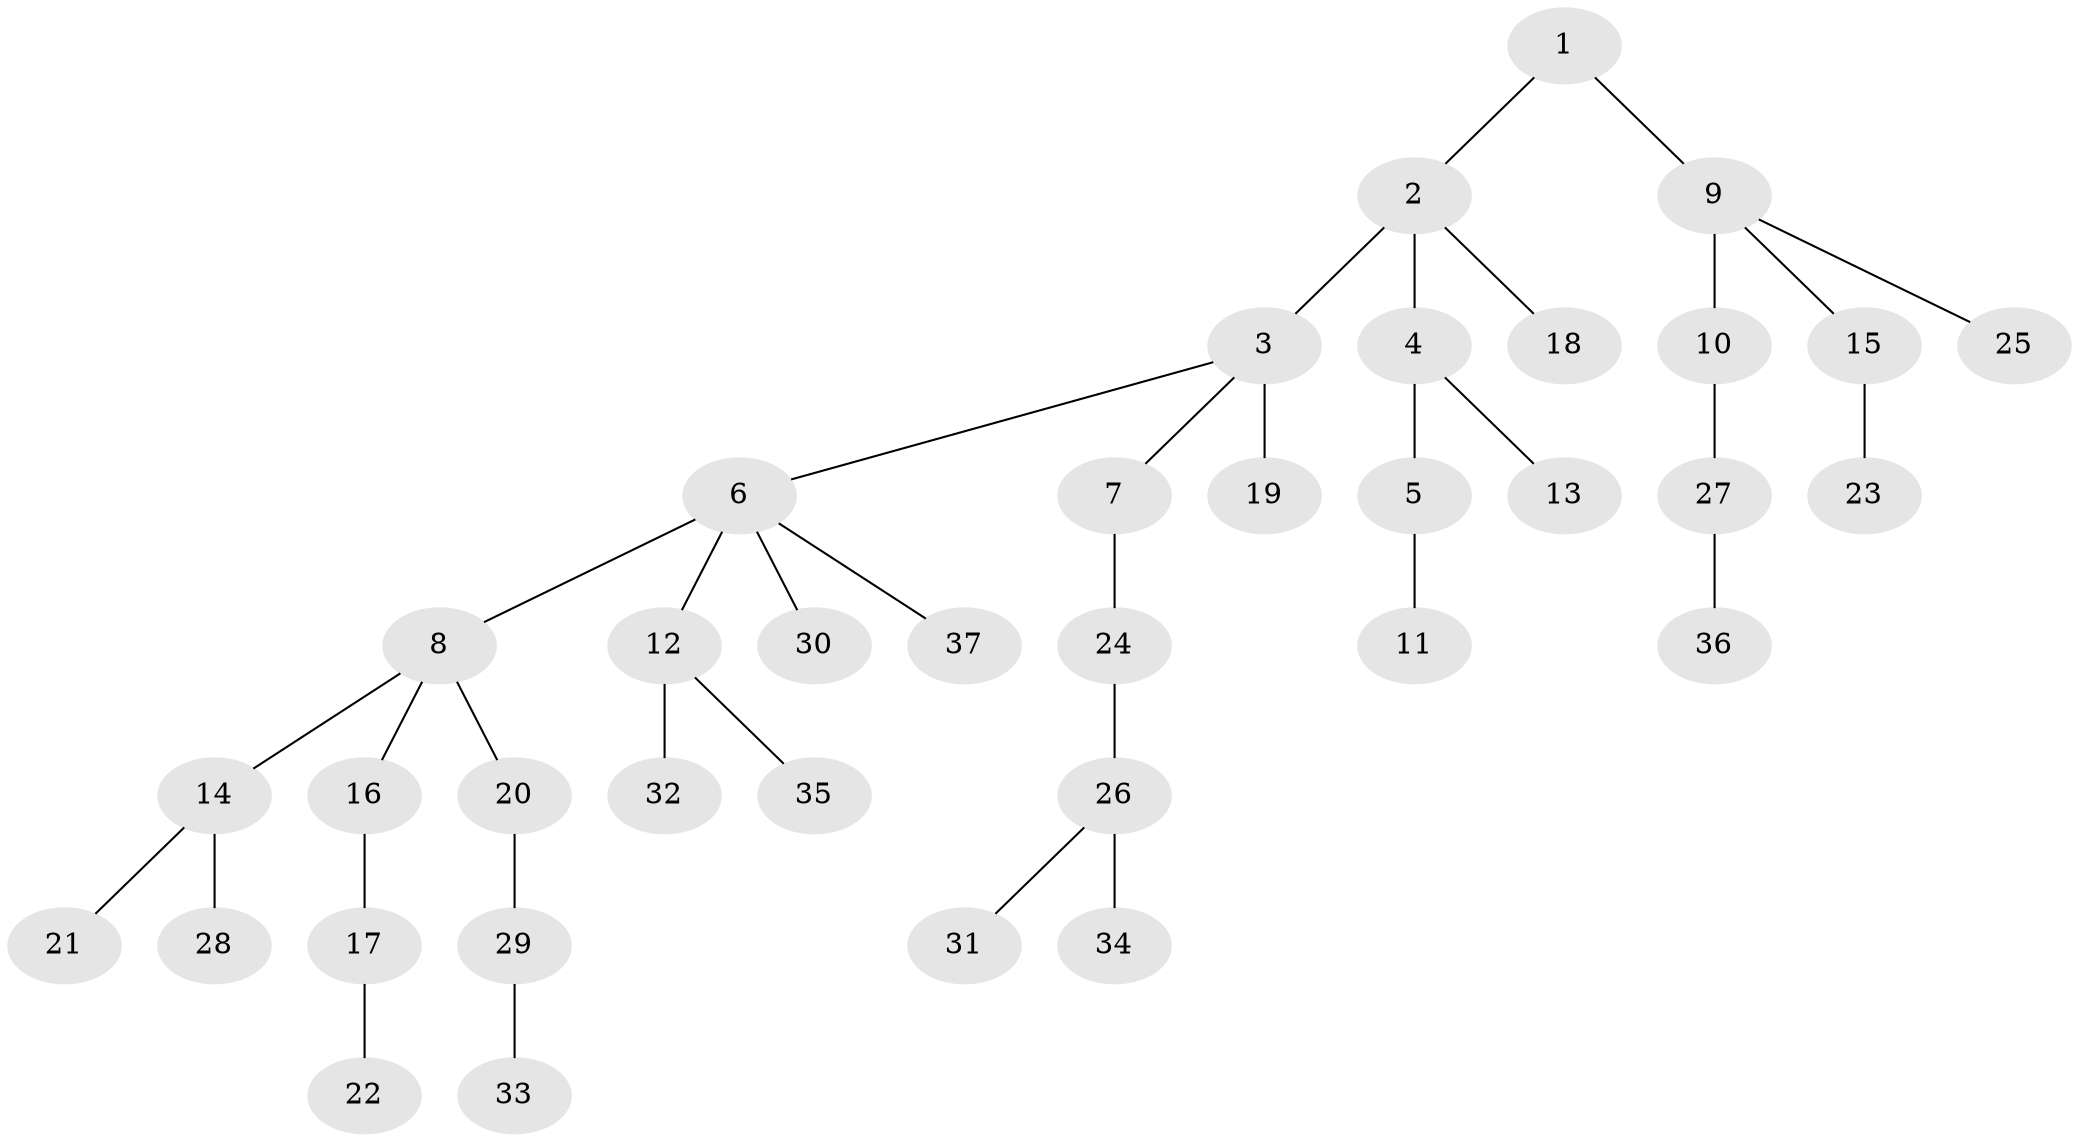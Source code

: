 // original degree distribution, {3: 0.14084507042253522, 6: 0.014084507042253521, 5: 0.028169014084507043, 7: 0.014084507042253521, 2: 0.29577464788732394, 1: 0.4647887323943662, 4: 0.04225352112676056}
// Generated by graph-tools (version 1.1) at 2025/36/03/09/25 02:36:51]
// undirected, 37 vertices, 36 edges
graph export_dot {
graph [start="1"]
  node [color=gray90,style=filled];
  1;
  2;
  3;
  4;
  5;
  6;
  7;
  8;
  9;
  10;
  11;
  12;
  13;
  14;
  15;
  16;
  17;
  18;
  19;
  20;
  21;
  22;
  23;
  24;
  25;
  26;
  27;
  28;
  29;
  30;
  31;
  32;
  33;
  34;
  35;
  36;
  37;
  1 -- 2 [weight=1.0];
  1 -- 9 [weight=1.0];
  2 -- 3 [weight=2.0];
  2 -- 4 [weight=1.0];
  2 -- 18 [weight=1.0];
  3 -- 6 [weight=1.0];
  3 -- 7 [weight=1.0];
  3 -- 19 [weight=1.0];
  4 -- 5 [weight=3.0];
  4 -- 13 [weight=1.0];
  5 -- 11 [weight=1.0];
  6 -- 8 [weight=1.0];
  6 -- 12 [weight=2.0];
  6 -- 30 [weight=1.0];
  6 -- 37 [weight=1.0];
  7 -- 24 [weight=2.0];
  8 -- 14 [weight=1.0];
  8 -- 16 [weight=1.0];
  8 -- 20 [weight=1.0];
  9 -- 10 [weight=2.0];
  9 -- 15 [weight=1.0];
  9 -- 25 [weight=1.0];
  10 -- 27 [weight=1.0];
  12 -- 32 [weight=1.0];
  12 -- 35 [weight=1.0];
  14 -- 21 [weight=1.0];
  14 -- 28 [weight=1.0];
  15 -- 23 [weight=1.0];
  16 -- 17 [weight=1.0];
  17 -- 22 [weight=1.0];
  20 -- 29 [weight=1.0];
  24 -- 26 [weight=1.0];
  26 -- 31 [weight=1.0];
  26 -- 34 [weight=2.0];
  27 -- 36 [weight=1.0];
  29 -- 33 [weight=1.0];
}

